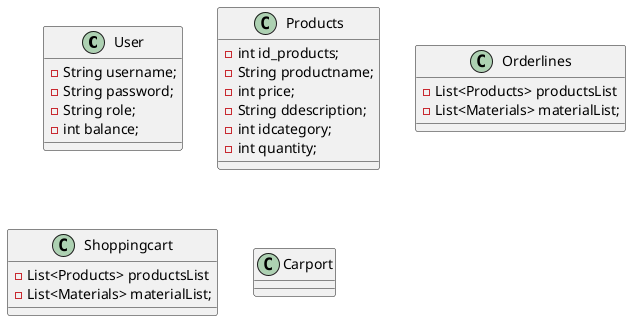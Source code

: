 @startuml
'https://plantuml.com/class-diagram


class User {
- String username;
- String password;
- String role;
- int balance;
}

class Products {
- int id_products;
- String productname;
- int price;
- String ddescription;
- int idcategory;
- int quantity;

}

class Orderlines{
- List<Products> productsList
- List<Materials> materialList;
}
class Shoppingcart {
- List<Products> productsList
- List<Materials> materialList;
}

class Carport{

}


@enduml